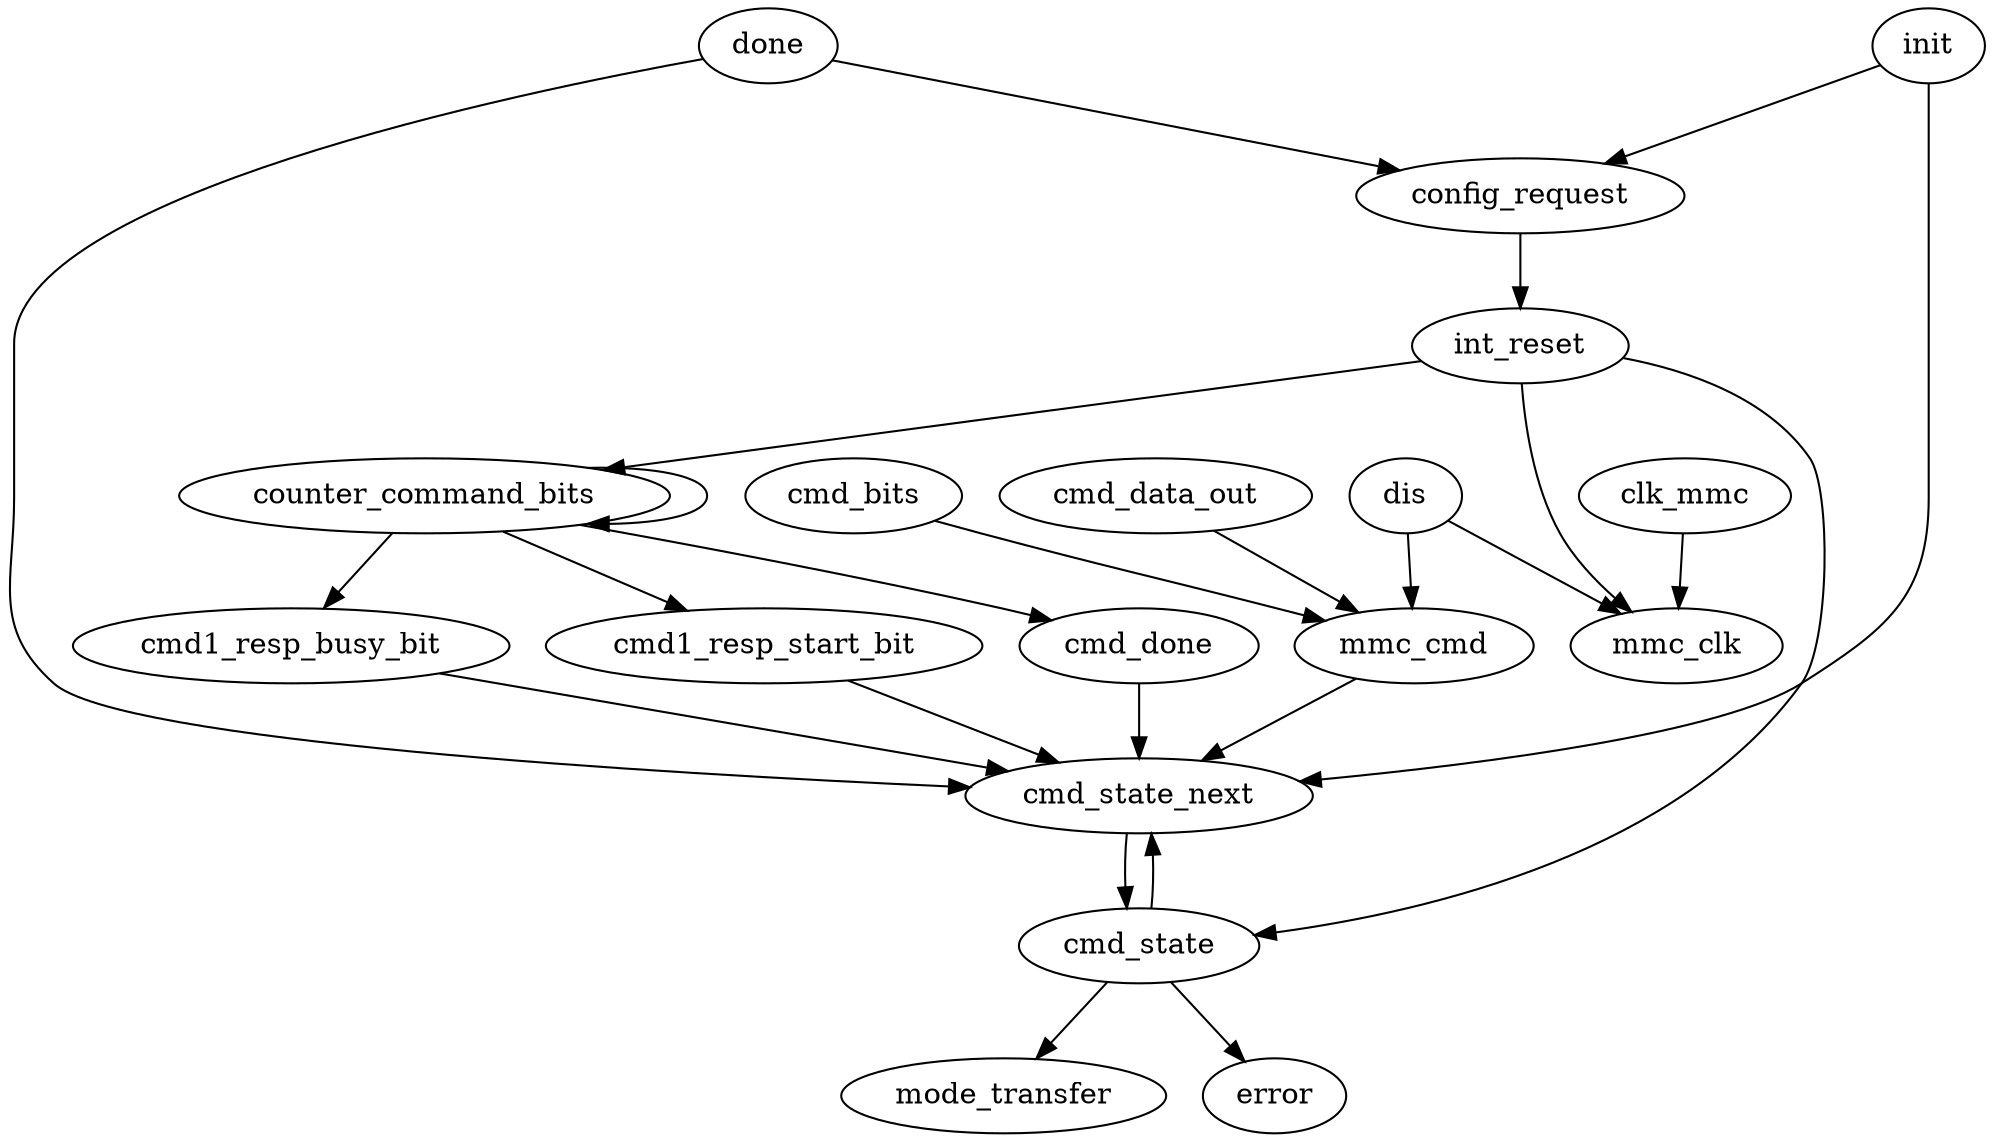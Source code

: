 digraph "" {
	cmd_done -> cmd_state_next	 [weight=7.0];
	int_reset -> cmd_state	 [weight=2.0];
	int_reset -> mmc_clk	 [weight=1.0];
	int_reset -> counter_command_bits	 [weight=2.0];
	cmd_state_next -> cmd_state	 [weight=1.0];
	cmd_data_out -> mmc_cmd	 [weight=1.0];
	cmd_state -> cmd_state_next	 [weight=12.0];
	cmd_state -> mode_transfer	 [weight=1.0];
	cmd_state -> error	 [weight=1.0];
	cmd_bits -> mmc_cmd	 [weight=1.0];
	clk_mmc -> mmc_clk	 [weight=1.0];
	cmd1_resp_busy_bit -> cmd_state_next	 [weight=1.0];
	init -> cmd_state_next	 [weight=2.0];
	init -> config_request	 [weight=1.0];
	cmd1_resp_start_bit -> cmd_state_next	 [weight=1.0];
	mmc_cmd -> cmd_state_next	 [weight=2.0];
	done -> cmd_state_next	 [weight=1.0];
	done -> config_request	 [weight=1.0];
	config_request -> int_reset	 [weight=1.0];
	counter_command_bits -> cmd_done	 [weight=1.0];
	counter_command_bits -> cmd1_resp_busy_bit	 [weight=1.0];
	counter_command_bits -> cmd1_resp_start_bit	 [weight=1.0];
	counter_command_bits -> counter_command_bits	 [weight=1.0];
	dis -> mmc_cmd	 [weight=1.0];
	dis -> mmc_clk	 [weight=1.0];
}
